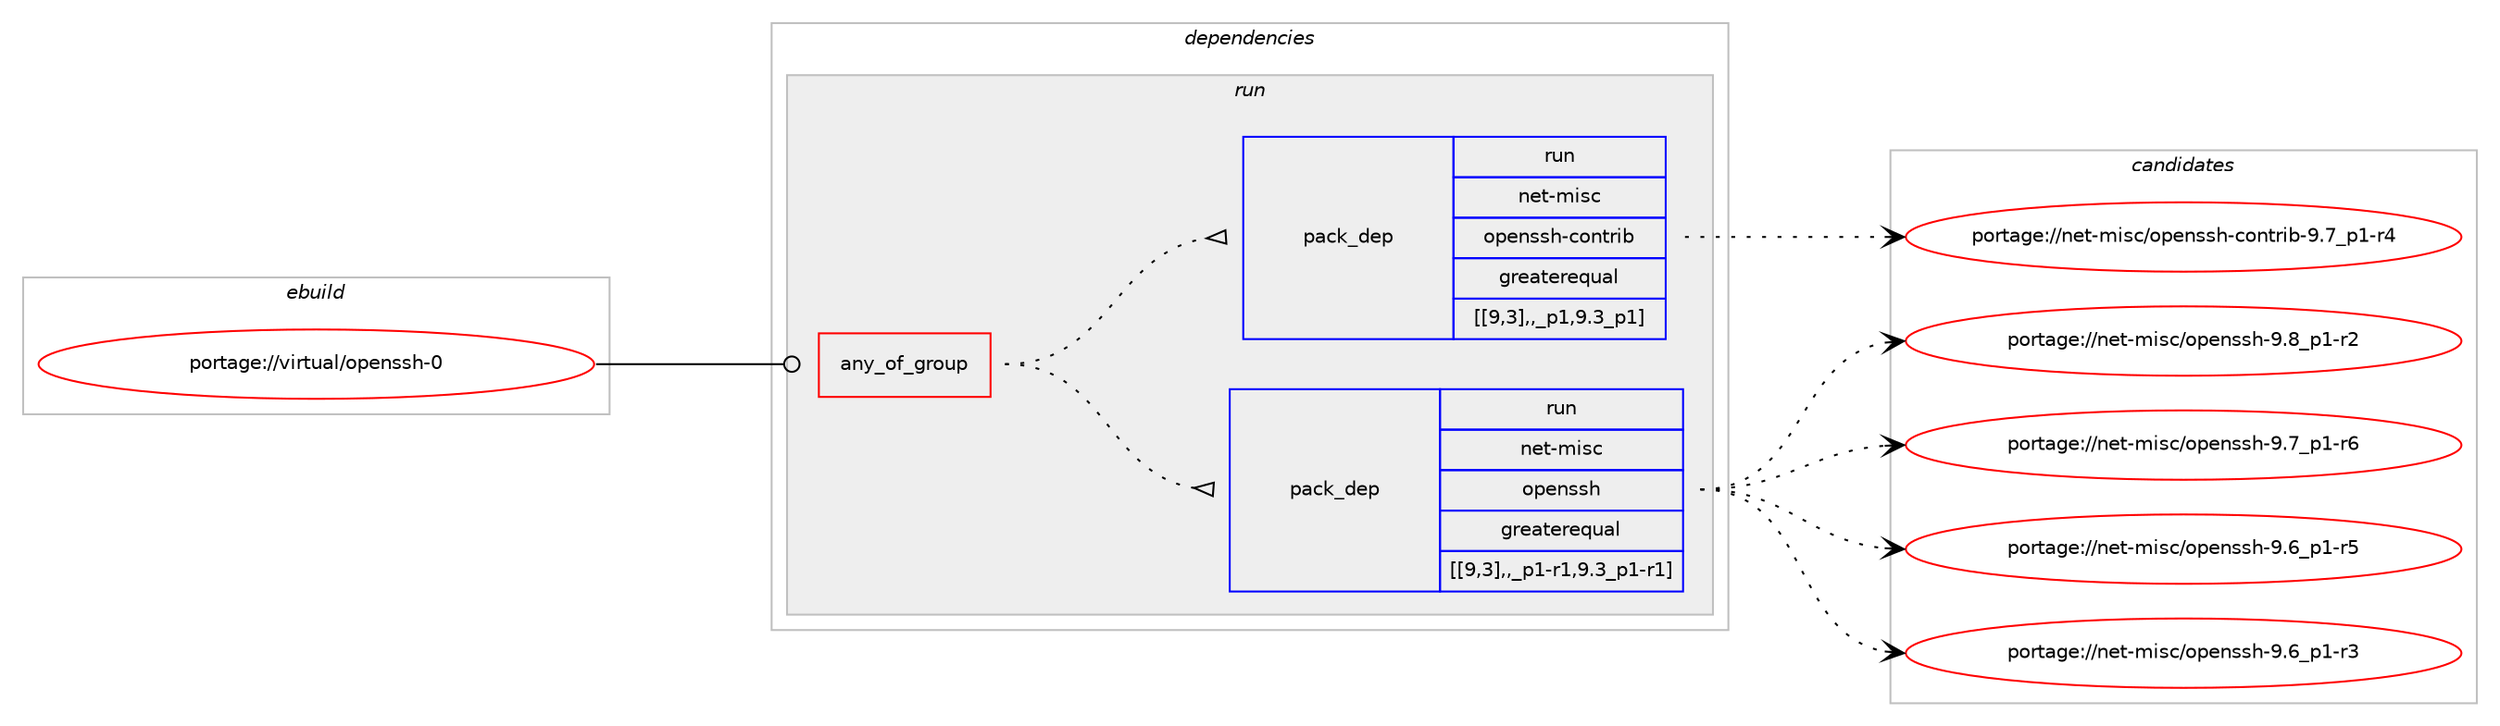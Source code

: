 digraph prolog {

# *************
# Graph options
# *************

newrank=true;
concentrate=true;
compound=true;
graph [rankdir=LR,fontname=Helvetica,fontsize=10,ranksep=1.5];#, ranksep=2.5, nodesep=0.2];
edge  [arrowhead=vee];
node  [fontname=Helvetica,fontsize=10];

# **********
# The ebuild
# **********

subgraph cluster_leftcol {
color=gray;
label=<<i>ebuild</i>>;
id [label="portage://virtual/openssh-0", color=red, width=4, href="../virtual/openssh-0.svg"];
}

# ****************
# The dependencies
# ****************

subgraph cluster_midcol {
color=gray;
label=<<i>dependencies</i>>;
subgraph cluster_compile {
fillcolor="#eeeeee";
style=filled;
label=<<i>compile</i>>;
}
subgraph cluster_compileandrun {
fillcolor="#eeeeee";
style=filled;
label=<<i>compile and run</i>>;
}
subgraph cluster_run {
fillcolor="#eeeeee";
style=filled;
label=<<i>run</i>>;
subgraph any115 {
dependency30599 [label=<<TABLE BORDER="0" CELLBORDER="1" CELLSPACING="0" CELLPADDING="4"><TR><TD CELLPADDING="10">any_of_group</TD></TR></TABLE>>, shape=none, color=red];subgraph pack19199 {
dependency30600 [label=<<TABLE BORDER="0" CELLBORDER="1" CELLSPACING="0" CELLPADDING="4" WIDTH="220"><TR><TD ROWSPAN="6" CELLPADDING="30">pack_dep</TD></TR><TR><TD WIDTH="110">run</TD></TR><TR><TD>net-misc</TD></TR><TR><TD>openssh</TD></TR><TR><TD>greaterequal</TD></TR><TR><TD>[[9,3],,_p1-r1,9.3_p1-r1]</TD></TR></TABLE>>, shape=none, color=blue];
}
dependency30599:e -> dependency30600:w [weight=20,style="dotted",arrowhead="oinv"];
subgraph pack19200 {
dependency30601 [label=<<TABLE BORDER="0" CELLBORDER="1" CELLSPACING="0" CELLPADDING="4" WIDTH="220"><TR><TD ROWSPAN="6" CELLPADDING="30">pack_dep</TD></TR><TR><TD WIDTH="110">run</TD></TR><TR><TD>net-misc</TD></TR><TR><TD>openssh-contrib</TD></TR><TR><TD>greaterequal</TD></TR><TR><TD>[[9,3],,_p1,9.3_p1]</TD></TR></TABLE>>, shape=none, color=blue];
}
dependency30599:e -> dependency30601:w [weight=20,style="dotted",arrowhead="oinv"];
}
id:e -> dependency30599:w [weight=20,style="solid",arrowhead="odot"];
}
}

# **************
# The candidates
# **************

subgraph cluster_choices {
rank=same;
color=gray;
label=<<i>candidates</i>>;

subgraph choice19199 {
color=black;
nodesep=1;
choice1101011164510910511599471111121011101151151044557465695112494511450 [label="portage://net-misc/openssh-9.8_p1-r2", color=red, width=4,href="../net-misc/openssh-9.8_p1-r2.svg"];
choice1101011164510910511599471111121011101151151044557465595112494511454 [label="portage://net-misc/openssh-9.7_p1-r6", color=red, width=4,href="../net-misc/openssh-9.7_p1-r6.svg"];
choice1101011164510910511599471111121011101151151044557465495112494511453 [label="portage://net-misc/openssh-9.6_p1-r5", color=red, width=4,href="../net-misc/openssh-9.6_p1-r5.svg"];
choice1101011164510910511599471111121011101151151044557465495112494511451 [label="portage://net-misc/openssh-9.6_p1-r3", color=red, width=4,href="../net-misc/openssh-9.6_p1-r3.svg"];
dependency30600:e -> choice1101011164510910511599471111121011101151151044557465695112494511450:w [style=dotted,weight="100"];
dependency30600:e -> choice1101011164510910511599471111121011101151151044557465595112494511454:w [style=dotted,weight="100"];
dependency30600:e -> choice1101011164510910511599471111121011101151151044557465495112494511453:w [style=dotted,weight="100"];
dependency30600:e -> choice1101011164510910511599471111121011101151151044557465495112494511451:w [style=dotted,weight="100"];
}
subgraph choice19200 {
color=black;
nodesep=1;
choice1101011164510910511599471111121011101151151044599111110116114105984557465595112494511452 [label="portage://net-misc/openssh-contrib-9.7_p1-r4", color=red, width=4,href="../net-misc/openssh-contrib-9.7_p1-r4.svg"];
dependency30601:e -> choice1101011164510910511599471111121011101151151044599111110116114105984557465595112494511452:w [style=dotted,weight="100"];
}
}

}

